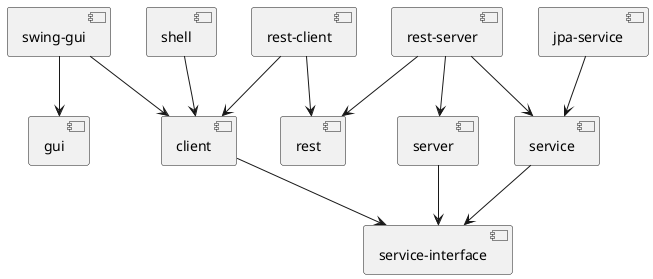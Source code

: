 @startuml

'!theme mono
'COMMENT - skinparam linetype ortho

component client
component gui
component jpaservice as "jpa-service"
component rest
component restclient as "rest-client"
component restserver as "rest-server"
component server
component service
component serviceinterface as "service-interface"
component shell
component swing as "swing-gui"

client --> serviceinterface

jpaservice --> service

restclient --> client
restclient --> rest

restserver --> rest
restserver --> server
restserver --> service

server --> serviceinterface

service --> serviceinterface

shell --> client

swing --> client
swing --> gui

@enduml